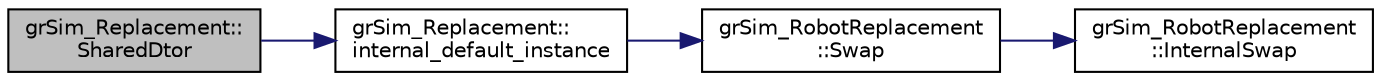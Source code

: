 digraph "grSim_Replacement::SharedDtor"
{
 // INTERACTIVE_SVG=YES
  edge [fontname="Helvetica",fontsize="10",labelfontname="Helvetica",labelfontsize="10"];
  node [fontname="Helvetica",fontsize="10",shape=record];
  rankdir="LR";
  Node1 [label="grSim_Replacement::\lSharedDtor",height=0.2,width=0.4,color="black", fillcolor="grey75", style="filled", fontcolor="black"];
  Node1 -> Node2 [color="midnightblue",fontsize="10",style="solid",fontname="Helvetica"];
  Node2 [label="grSim_Replacement::\linternal_default_instance",height=0.2,width=0.4,color="black", fillcolor="white", style="filled",URL="$d0/de6/classgr_sim___replacement.html#a06c10c9606d45b42974d31bb43fcb204"];
  Node2 -> Node3 [color="midnightblue",fontsize="10",style="solid",fontname="Helvetica"];
  Node3 [label="grSim_RobotReplacement\l::Swap",height=0.2,width=0.4,color="black", fillcolor="white", style="filled",URL="$d5/da8/classgr_sim___robot_replacement.html#abd95074604ac37e6efea260e8a420dc1"];
  Node3 -> Node4 [color="midnightblue",fontsize="10",style="solid",fontname="Helvetica"];
  Node4 [label="grSim_RobotReplacement\l::InternalSwap",height=0.2,width=0.4,color="black", fillcolor="white", style="filled",URL="$d5/da8/classgr_sim___robot_replacement.html#a2965b7738fd7b8b18b3bc4fb90972e17"];
}
